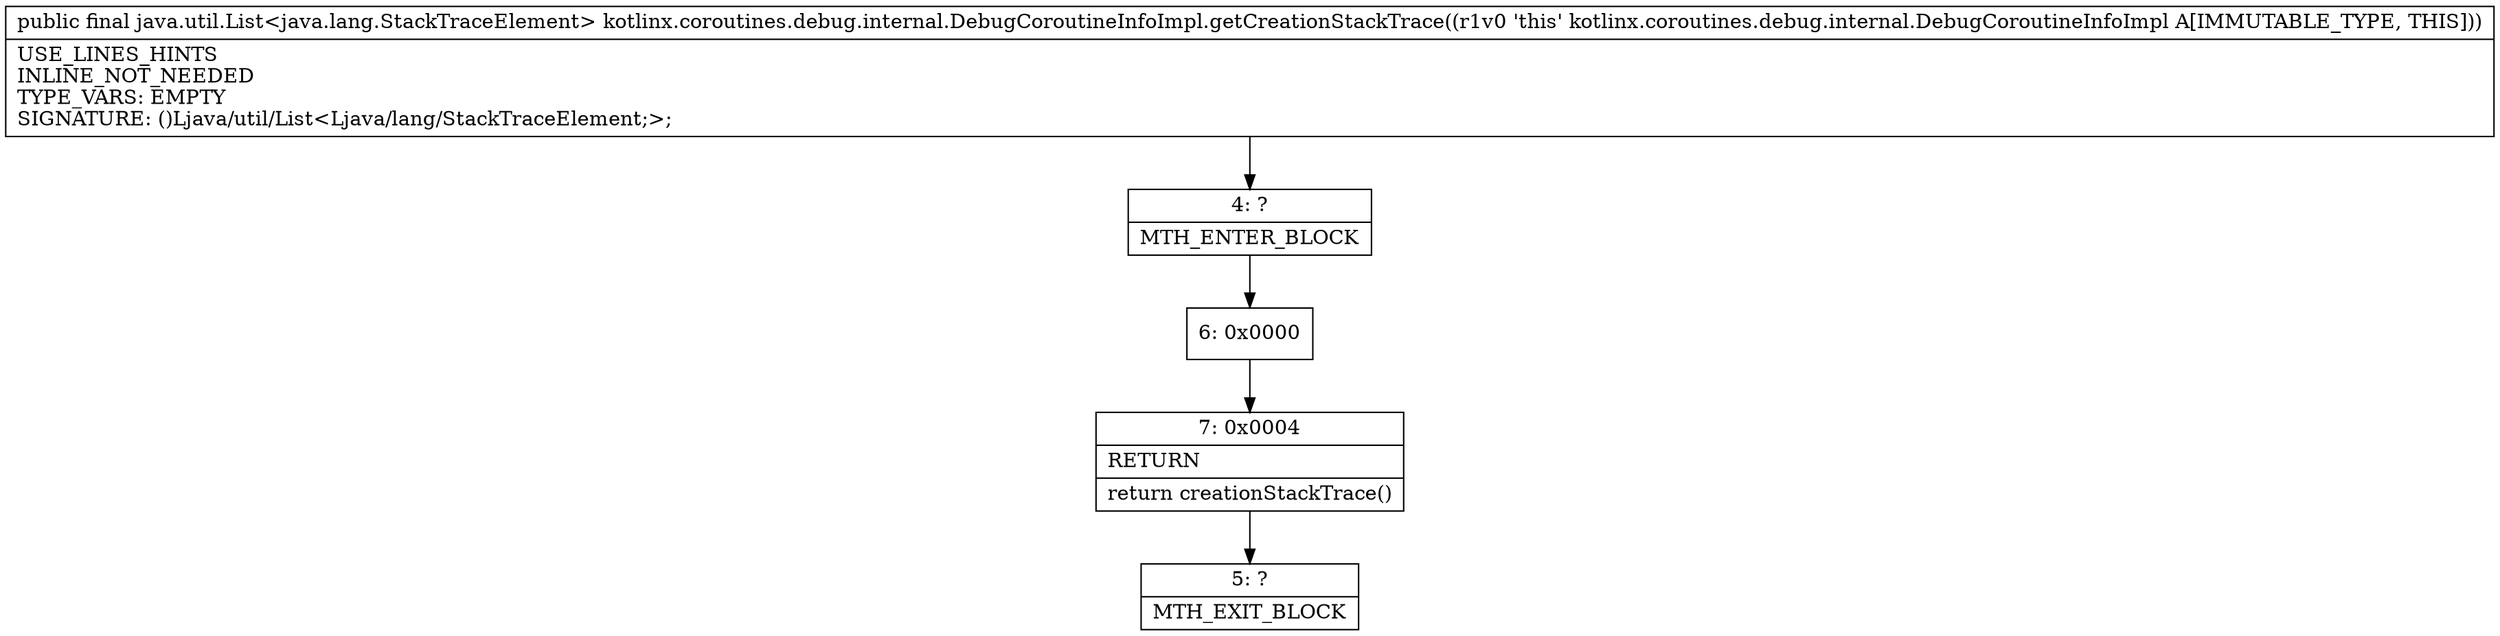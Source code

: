 digraph "CFG forkotlinx.coroutines.debug.internal.DebugCoroutineInfoImpl.getCreationStackTrace()Ljava\/util\/List;" {
Node_4 [shape=record,label="{4\:\ ?|MTH_ENTER_BLOCK\l}"];
Node_6 [shape=record,label="{6\:\ 0x0000}"];
Node_7 [shape=record,label="{7\:\ 0x0004|RETURN\l|return creationStackTrace()\l}"];
Node_5 [shape=record,label="{5\:\ ?|MTH_EXIT_BLOCK\l}"];
MethodNode[shape=record,label="{public final java.util.List\<java.lang.StackTraceElement\> kotlinx.coroutines.debug.internal.DebugCoroutineInfoImpl.getCreationStackTrace((r1v0 'this' kotlinx.coroutines.debug.internal.DebugCoroutineInfoImpl A[IMMUTABLE_TYPE, THIS]))  | USE_LINES_HINTS\lINLINE_NOT_NEEDED\lTYPE_VARS: EMPTY\lSIGNATURE: ()Ljava\/util\/List\<Ljava\/lang\/StackTraceElement;\>;\l}"];
MethodNode -> Node_4;Node_4 -> Node_6;
Node_6 -> Node_7;
Node_7 -> Node_5;
}

